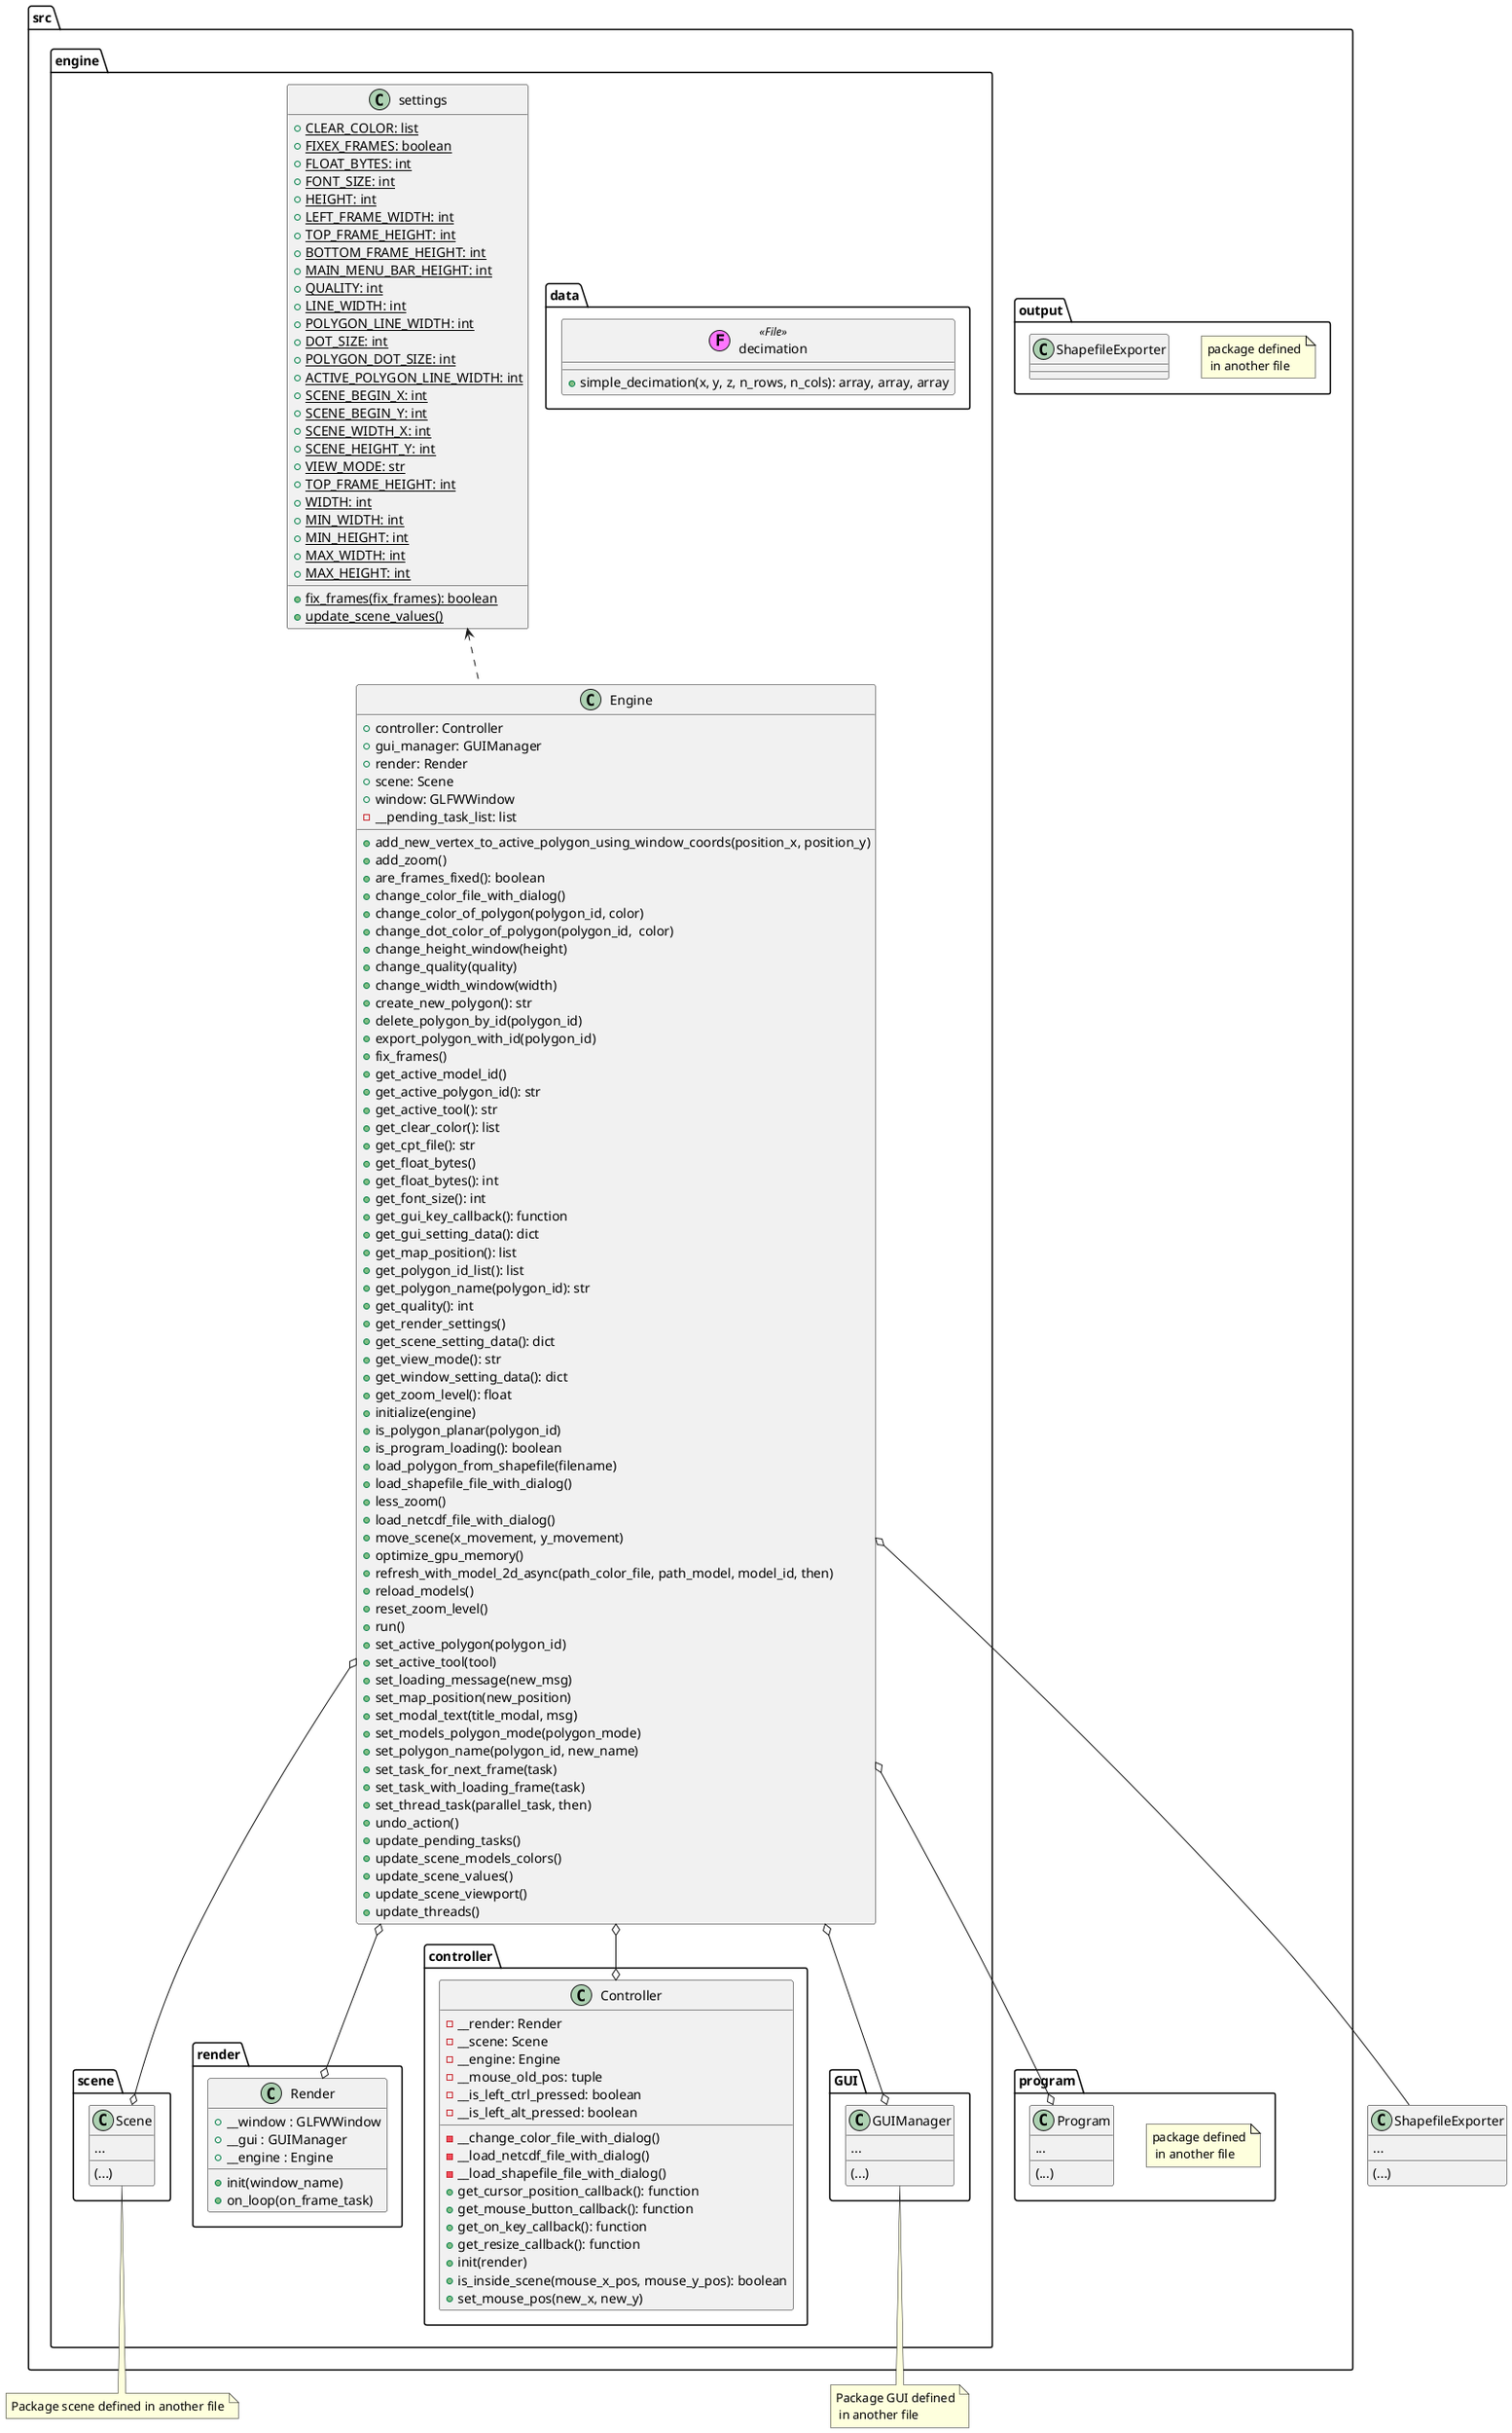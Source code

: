 @startuml
'https://plantuml.com/class-diagram

!$file = "(F,#ff75ff) File"

package src {

    package program {
        note "package defined\n in another file" as n_program
    }

    package output {
        note "package defined\n in another file" as n_output
        class ShapefileExporter
    }

    package engine {
        package scene {}
        package render {}
        package controller {}
        package data {}
        package GUI {}
    }
}

class ShapefileExporter {
    ...
    (...)
}

class src.program.Program {
    ...
    (...)
}

class src.engine.Engine {
    + controller: Controller
    + gui_manager: GUIManager
    + render: Render
    + scene: Scene
    + window: GLFWWindow
    - __pending_task_list: list
    + add_new_vertex_to_active_polygon_using_window_coords(position_x, position_y)
    + add_zoom()
    + are_frames_fixed(): boolean
    + change_color_file_with_dialog()
    + change_color_of_polygon(polygon_id, color)
    + change_dot_color_of_polygon(polygon_id,  color)
    + change_height_window(height)
    + change_quality(quality)
    + change_width_window(width)
    + create_new_polygon(): str
    + delete_polygon_by_id(polygon_id)
    + export_polygon_with_id(polygon_id)
    + fix_frames()
    + get_active_model_id()
    + get_active_polygon_id(): str
    + get_active_tool(): str
    + get_clear_color(): list
    + get_cpt_file(): str
    + get_float_bytes()
    + get_float_bytes(): int
    + get_font_size(): int
    + get_gui_key_callback(): function
    + get_gui_setting_data(): dict
    + get_map_position(): list
    + get_polygon_id_list(): list
    + get_polygon_name(polygon_id): str
    + get_quality(): int
    + get_render_settings()
    + get_scene_setting_data(): dict
    + get_view_mode(): str
    + get_window_setting_data(): dict
    + get_zoom_level(): float
    + initialize(engine)
    + is_polygon_planar(polygon_id)
    + is_program_loading(): boolean
    + load_polygon_from_shapefile(filename)
    + load_shapefile_file_with_dialog()
    + less_zoom()
    + load_netcdf_file_with_dialog()
    + move_scene(x_movement, y_movement)
    + optimize_gpu_memory()
    + refresh_with_model_2d_async(path_color_file, path_model, model_id, then)
    + reload_models()
    + reset_zoom_level()
    + run()
    + set_active_polygon(polygon_id)
    + set_active_tool(tool)
    + set_loading_message(new_msg)
    + set_map_position(new_position)
    + set_modal_text(title_modal, msg)
    + set_models_polygon_mode(polygon_mode)
    + set_polygon_name(polygon_id, new_name)
    + set_task_for_next_frame(task)
    + set_task_with_loading_frame(task)
    + set_thread_task(parallel_task, then)
    + undo_action()
    + update_pending_tasks()
    + update_scene_models_colors()
    + update_scene_values()
    + update_scene_viewport()
    + update_threads()
}

class src.engine.scene.Scene {
    ...
    (...)
}
note bottom: Package scene defined in another file

class src.engine.render.Render {
    + __window : GLFWWindow
    + __gui : GUIManager
    + __engine : Engine
    + init(window_name)
    + on_loop(on_frame_task)
}
class src.engine.data.decimation <<$file>>{
    + simple_decimation(x, y, z, n_rows, n_cols): array, array, array
}
class src.engine.controller.Controller {
    - __render: Render
    - __scene: Scene
    - __engine: Engine
    - __mouse_old_pos: tuple
    - __is_left_ctrl_pressed: boolean
    - __is_left_alt_pressed: boolean

    - __change_color_file_with_dialog()
    - __load_netcdf_file_with_dialog()
    - __load_shapefile_file_with_dialog()
    + get_cursor_position_callback(): function
    + get_mouse_button_callback(): function
    + get_on_key_callback(): function
    + get_resize_callback(): function
    + init(render)
    + is_inside_scene(mouse_x_pos, mouse_y_pos): boolean
    + set_mouse_pos(new_x, new_y)
}
class src.engine.GUI.GUIManager {
    ...
    (...)
}
note bottom: Package GUI defined\n in another file

class src.engine.settings  {
    {static} + CLEAR_COLOR: list
    {static} + fix_frames(fix_frames): boolean
    {static} + FIXEX_FRAMES: boolean
    {static} + FLOAT_BYTES: int
    {static} + FONT_SIZE: int
    {static} + HEIGHT: int
    {static} + LEFT_FRAME_WIDTH: int
    {static} + TOP_FRAME_HEIGHT: int
    {static} + BOTTOM_FRAME_HEIGHT: int
    {static} + MAIN_MENU_BAR_HEIGHT: int
    {static} + QUALITY: int
    {static} + LINE_WIDTH: int
    {static} + POLYGON_LINE_WIDTH: int
    {static} + DOT_SIZE: int
    {static} + POLYGON_DOT_SIZE: int
    {static} + ACTIVE_POLYGON_LINE_WIDTH: int
    {static} + SCENE_BEGIN_X: int
    {static} + SCENE_BEGIN_Y: int
    {static} + SCENE_WIDTH_X: int
    {static} + SCENE_HEIGHT_Y: int
    {static} + VIEW_MODE: str
    {static} + TOP_FRAME_HEIGHT: int
    {static} + WIDTH: int
    {static} + MIN_WIDTH: int
    {static} + MIN_HEIGHT: int
    {static} + MAX_WIDTH: int
    {static} + MAX_HEIGHT: int
    {static} + update_scene_values()
}

src.engine.Engine o--o src.engine.scene.Scene
src.engine.Engine o--o src.engine.controller.Controller
src.engine.Engine o--o src.engine.render.Render
src.engine.Engine o--o src.engine.GUI.GUIManager
src.engine.Engine o--o src.program.Program

src.engine.Engine -u.> src.engine.settings

src.engine.Engine o-- ShapefileExporter

@enduml